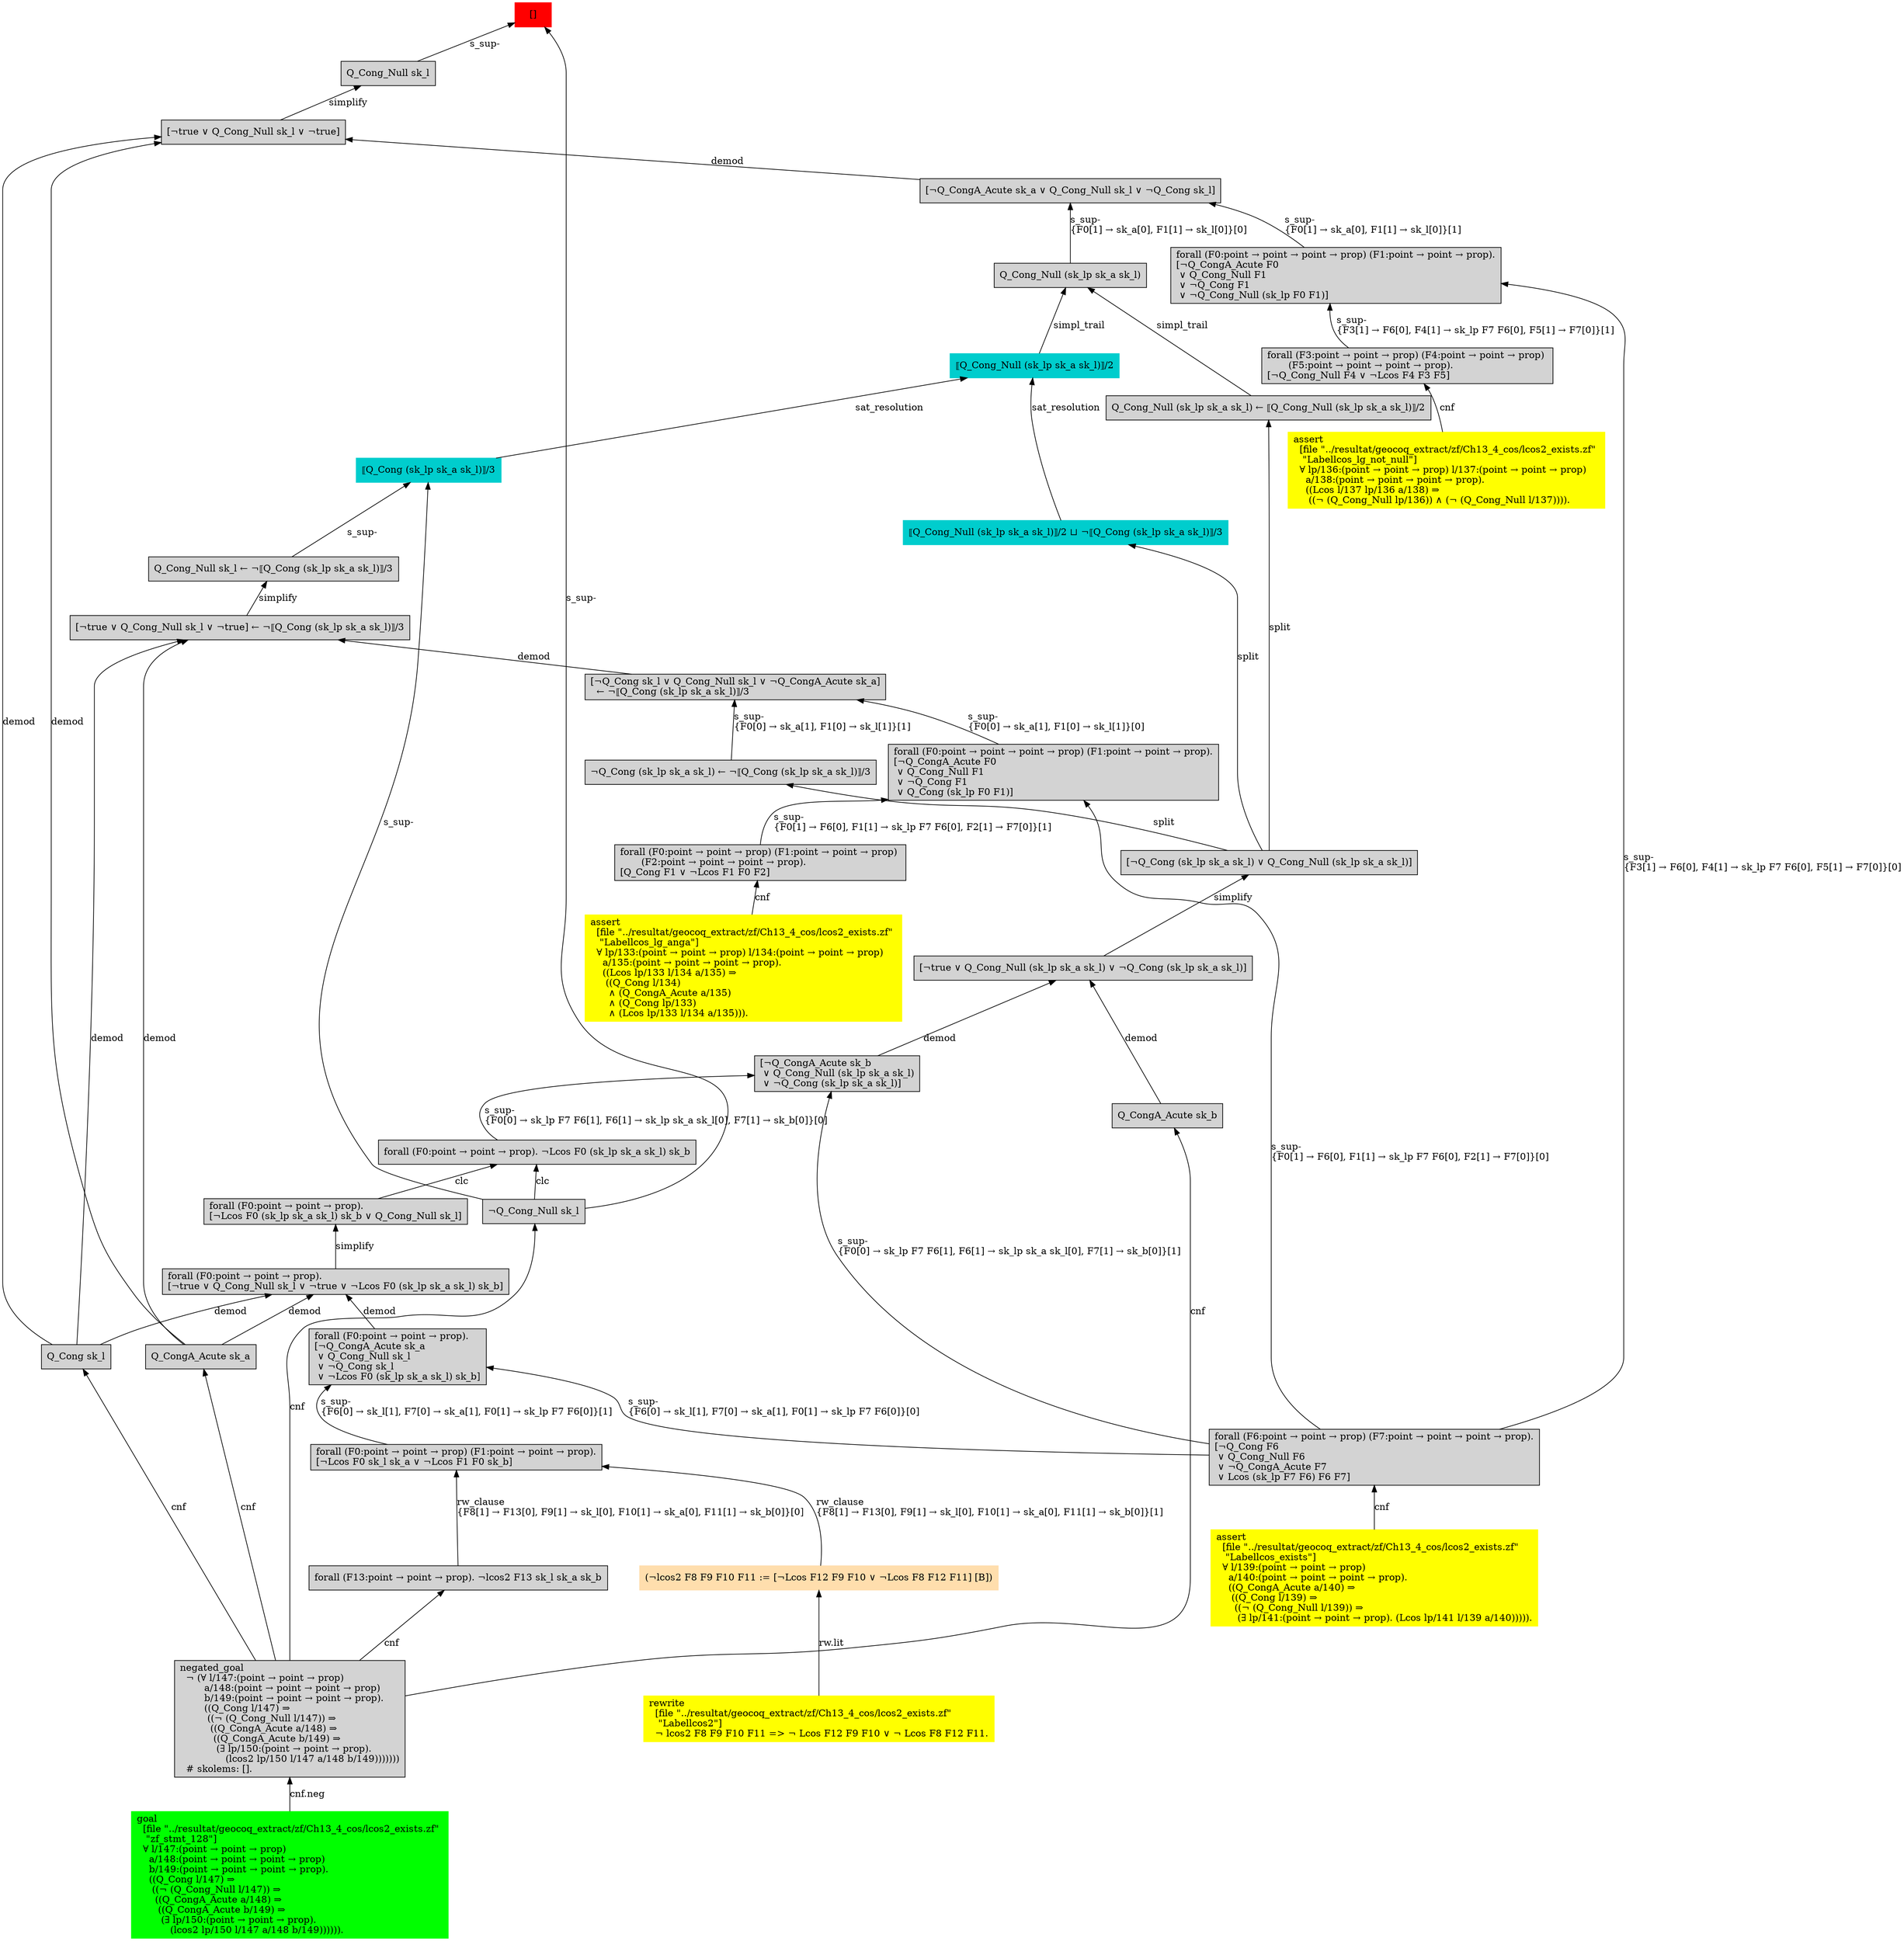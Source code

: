 digraph "unsat_graph" {
  vertex_0 [color=red, label="[]", shape=box, style=filled];
  vertex_0 -> vertex_1 [label="s_sup-\l", dir="back"];
  vertex_1 [shape=box, label="¬Q_Cong_Null sk_l\l", style=filled];
  vertex_1 -> vertex_2 [label="cnf", dir="back"];
  vertex_2 [shape=box, label="negated_goal\l  ¬ (∀ l/147:(point → point → prop) \l        a/148:(point → point → point → prop) \l        b/149:(point → point → point → prop).\l        ((Q_Cong l/147) ⇒\l         ((¬ (Q_Cong_Null l/147)) ⇒\l          ((Q_CongA_Acute a/148) ⇒\l           ((Q_CongA_Acute b/149) ⇒\l            (∃ lp/150:(point → point → prop).\l               (lcos2 lp/150 l/147 a/148 b/149)))))))\l  # skolems: [].\l", style=filled];
  vertex_2 -> vertex_3 [label="cnf.neg", dir="back"];
  vertex_3 [color=green, shape=box, label="goal\l  [file \"../resultat/geocoq_extract/zf/Ch13_4_cos/lcos2_exists.zf\" \l   \"zf_stmt_128\"]\l  ∀ l/147:(point → point → prop) \l    a/148:(point → point → point → prop) \l    b/149:(point → point → point → prop).\l    ((Q_Cong l/147) ⇒\l     ((¬ (Q_Cong_Null l/147)) ⇒\l      ((Q_CongA_Acute a/148) ⇒\l       ((Q_CongA_Acute b/149) ⇒\l        (∃ lp/150:(point → point → prop).\l           (lcos2 lp/150 l/147 a/148 b/149)))))).\l", style=filled];
  vertex_0 -> vertex_4 [label="s_sup-\l", dir="back"];
  vertex_4 [shape=box, label="Q_Cong_Null sk_l\l", style=filled];
  vertex_4 -> vertex_5 [label="simplify", dir="back"];
  vertex_5 [shape=box, label="[¬true ∨ Q_Cong_Null sk_l ∨ ¬true]\l", style=filled];
  vertex_5 -> vertex_6 [label="demod", dir="back"];
  vertex_6 [shape=box, label="Q_Cong sk_l\l", style=filled];
  vertex_6 -> vertex_2 [label="cnf", dir="back"];
  vertex_5 -> vertex_7 [label="demod", dir="back"];
  vertex_7 [shape=box, label="Q_CongA_Acute sk_a\l", style=filled];
  vertex_7 -> vertex_2 [label="cnf", dir="back"];
  vertex_5 -> vertex_8 [label="demod", dir="back"];
  vertex_8 [shape=box, label="[¬Q_CongA_Acute sk_a ∨ Q_Cong_Null sk_l ∨ ¬Q_Cong sk_l]\l", style=filled];
  vertex_8 -> vertex_9 [label="s_sup-\l\{F0[1] → sk_a[0], F1[1] → sk_l[0]\}[1]\l", dir="back"];
  vertex_9 [shape=box, label="forall (F0:point → point → point → prop) (F1:point → point → prop).\l[¬Q_CongA_Acute F0\l ∨ Q_Cong_Null F1\l ∨ ¬Q_Cong F1\l ∨ ¬Q_Cong_Null (sk_lp F0 F1)]\l", style=filled];
  vertex_9 -> vertex_10 [label="s_sup-\l\{F3[1] → F6[0], F4[1] → sk_lp F7 F6[0], F5[1] → F7[0]\}[1]\l", dir="back"];
  vertex_10 [shape=box, label="forall (F3:point → point → prop) (F4:point → point → prop) \l       (F5:point → point → point → prop).\l[¬Q_Cong_Null F4 ∨ ¬Lcos F4 F3 F5]\l", style=filled];
  vertex_10 -> vertex_11 [label="cnf", dir="back"];
  vertex_11 [color=yellow, shape=box, label="assert\l  [file \"../resultat/geocoq_extract/zf/Ch13_4_cos/lcos2_exists.zf\" \l   \"Labellcos_lg_not_null\"]\l  ∀ lp/136:(point → point → prop) l/137:(point → point → prop) \l    a/138:(point → point → point → prop).\l    ((Lcos l/137 lp/136 a/138) ⇒\l     ((¬ (Q_Cong_Null lp/136)) ∧ (¬ (Q_Cong_Null l/137)))).\l", style=filled];
  vertex_9 -> vertex_12 [label="s_sup-\l\{F3[1] → F6[0], F4[1] → sk_lp F7 F6[0], F5[1] → F7[0]\}[0]\l", dir="back"];
  vertex_12 [shape=box, label="forall (F6:point → point → prop) (F7:point → point → point → prop).\l[¬Q_Cong F6\l ∨ Q_Cong_Null F6\l ∨ ¬Q_CongA_Acute F7\l ∨ Lcos (sk_lp F7 F6) F6 F7]\l", style=filled];
  vertex_12 -> vertex_13 [label="cnf", dir="back"];
  vertex_13 [color=yellow, shape=box, label="assert\l  [file \"../resultat/geocoq_extract/zf/Ch13_4_cos/lcos2_exists.zf\" \l   \"Labellcos_exists\"]\l  ∀ l/139:(point → point → prop) \l    a/140:(point → point → point → prop).\l    ((Q_CongA_Acute a/140) ⇒\l     ((Q_Cong l/139) ⇒\l      ((¬ (Q_Cong_Null l/139)) ⇒\l       (∃ lp/141:(point → point → prop). (Lcos lp/141 l/139 a/140))))).\l", style=filled];
  vertex_8 -> vertex_14 [label="s_sup-\l\{F0[1] → sk_a[0], F1[1] → sk_l[0]\}[0]\l", dir="back"];
  vertex_14 [shape=box, label="Q_Cong_Null (sk_lp sk_a sk_l)\l", style=filled];
  vertex_14 -> vertex_15 [label="simpl_trail", dir="back"];
  vertex_15 [color=cyan3, shape=box, label="⟦Q_Cong_Null (sk_lp sk_a sk_l)⟧/2\l", style=filled];
  vertex_15 -> vertex_16 [label="sat_resolution", dir="back"];
  vertex_16 [color=cyan3, shape=box, label="⟦Q_Cong (sk_lp sk_a sk_l)⟧/3\l", style=filled];
  vertex_16 -> vertex_1 [label="s_sup-\l", dir="back"];
  vertex_16 -> vertex_17 [label="s_sup-\l", dir="back"];
  vertex_17 [shape=box, label="Q_Cong_Null sk_l ← ¬⟦Q_Cong (sk_lp sk_a sk_l)⟧/3\l", style=filled];
  vertex_17 -> vertex_18 [label="simplify", dir="back"];
  vertex_18 [shape=box, label="[¬true ∨ Q_Cong_Null sk_l ∨ ¬true] ← ¬⟦Q_Cong (sk_lp sk_a sk_l)⟧/3\l", style=filled];
  vertex_18 -> vertex_7 [label="demod", dir="back"];
  vertex_18 -> vertex_6 [label="demod", dir="back"];
  vertex_18 -> vertex_19 [label="demod", dir="back"];
  vertex_19 [shape=box, label="[¬Q_Cong sk_l ∨ Q_Cong_Null sk_l ∨ ¬Q_CongA_Acute sk_a]\l  ← ¬⟦Q_Cong (sk_lp sk_a sk_l)⟧/3\l", style=filled];
  vertex_19 -> vertex_20 [label="s_sup-\l\{F0[0] → sk_a[1], F1[0] → sk_l[1]\}[1]\l", dir="back"];
  vertex_20 [shape=box, label="¬Q_Cong (sk_lp sk_a sk_l) ← ¬⟦Q_Cong (sk_lp sk_a sk_l)⟧/3\l", style=filled];
  vertex_20 -> vertex_21 [label="split", dir="back"];
  vertex_21 [shape=box, label="[¬Q_Cong (sk_lp sk_a sk_l) ∨ Q_Cong_Null (sk_lp sk_a sk_l)]\l", style=filled];
  vertex_21 -> vertex_22 [label="simplify", dir="back"];
  vertex_22 [shape=box, label="[¬true ∨ Q_Cong_Null (sk_lp sk_a sk_l) ∨ ¬Q_Cong (sk_lp sk_a sk_l)]\l", style=filled];
  vertex_22 -> vertex_23 [label="demod", dir="back"];
  vertex_23 [shape=box, label="Q_CongA_Acute sk_b\l", style=filled];
  vertex_23 -> vertex_2 [label="cnf", dir="back"];
  vertex_22 -> vertex_24 [label="demod", dir="back"];
  vertex_24 [shape=box, label="[¬Q_CongA_Acute sk_b\l ∨ Q_Cong_Null (sk_lp sk_a sk_l)\l ∨ ¬Q_Cong (sk_lp sk_a sk_l)]\l", style=filled];
  vertex_24 -> vertex_25 [label="s_sup-\l\{F0[0] → sk_lp F7 F6[1], F6[1] → sk_lp sk_a sk_l[0], F7[1] → sk_b[0]\}[0]\l", dir="back"];
  vertex_25 [shape=box, label="forall (F0:point → point → prop). ¬Lcos F0 (sk_lp sk_a sk_l) sk_b\l", style=filled];
  vertex_25 -> vertex_1 [label="clc", dir="back"];
  vertex_25 -> vertex_26 [label="clc", dir="back"];
  vertex_26 [shape=box, label="forall (F0:point → point → prop).\l[¬Lcos F0 (sk_lp sk_a sk_l) sk_b ∨ Q_Cong_Null sk_l]\l", style=filled];
  vertex_26 -> vertex_27 [label="simplify", dir="back"];
  vertex_27 [shape=box, label="forall (F0:point → point → prop).\l[¬true ∨ Q_Cong_Null sk_l ∨ ¬true ∨ ¬Lcos F0 (sk_lp sk_a sk_l) sk_b]\l", style=filled];
  vertex_27 -> vertex_6 [label="demod", dir="back"];
  vertex_27 -> vertex_7 [label="demod", dir="back"];
  vertex_27 -> vertex_28 [label="demod", dir="back"];
  vertex_28 [shape=box, label="forall (F0:point → point → prop).\l[¬Q_CongA_Acute sk_a\l ∨ Q_Cong_Null sk_l\l ∨ ¬Q_Cong sk_l\l ∨ ¬Lcos F0 (sk_lp sk_a sk_l) sk_b]\l", style=filled];
  vertex_28 -> vertex_29 [label="s_sup-\l\{F6[0] → sk_l[1], F7[0] → sk_a[1], F0[1] → sk_lp F7 F6[0]\}[1]\l", dir="back"];
  vertex_29 [shape=box, label="forall (F0:point → point → prop) (F1:point → point → prop).\l[¬Lcos F0 sk_l sk_a ∨ ¬Lcos F1 F0 sk_b]\l", style=filled];
  vertex_29 -> vertex_30 [label="rw_clause\l\{F8[1] → F13[0], F9[1] → sk_l[0], F10[1] → sk_a[0], F11[1] → sk_b[0]\}[1]\l", dir="back"];
  vertex_30 [color=navajowhite, shape=box, label="(¬lcos2 F8 F9 F10 F11 := [¬Lcos F12 F9 F10 ∨ ¬Lcos F8 F12 F11] [B])\l", style=filled];
  vertex_30 -> vertex_31 [label="rw.lit", dir="back"];
  vertex_31 [color=yellow, shape=box, label="rewrite\l  [file \"../resultat/geocoq_extract/zf/Ch13_4_cos/lcos2_exists.zf\" \l   \"Labellcos2\"]\l  ¬ lcos2 F8 F9 F10 F11 =\> ¬ Lcos F12 F9 F10 ∨ ¬ Lcos F8 F12 F11.\l", style=filled];
  vertex_29 -> vertex_32 [label="rw_clause\l\{F8[1] → F13[0], F9[1] → sk_l[0], F10[1] → sk_a[0], F11[1] → sk_b[0]\}[0]\l", dir="back"];
  vertex_32 [shape=box, label="forall (F13:point → point → prop). ¬lcos2 F13 sk_l sk_a sk_b\l", style=filled];
  vertex_32 -> vertex_2 [label="cnf", dir="back"];
  vertex_28 -> vertex_12 [label="s_sup-\l\{F6[0] → sk_l[1], F7[0] → sk_a[1], F0[1] → sk_lp F7 F6[0]\}[0]\l", dir="back"];
  vertex_24 -> vertex_12 [label="s_sup-\l\{F0[0] → sk_lp F7 F6[1], F6[1] → sk_lp sk_a sk_l[0], F7[1] → sk_b[0]\}[1]\l", dir="back"];
  vertex_19 -> vertex_33 [label="s_sup-\l\{F0[0] → sk_a[1], F1[0] → sk_l[1]\}[0]\l", dir="back"];
  vertex_33 [shape=box, label="forall (F0:point → point → point → prop) (F1:point → point → prop).\l[¬Q_CongA_Acute F0\l ∨ Q_Cong_Null F1\l ∨ ¬Q_Cong F1\l ∨ Q_Cong (sk_lp F0 F1)]\l", style=filled];
  vertex_33 -> vertex_34 [label="s_sup-\l\{F0[1] → F6[0], F1[1] → sk_lp F7 F6[0], F2[1] → F7[0]\}[1]\l", dir="back"];
  vertex_34 [shape=box, label="forall (F0:point → point → prop) (F1:point → point → prop) \l       (F2:point → point → point → prop).\l[Q_Cong F1 ∨ ¬Lcos F1 F0 F2]\l", style=filled];
  vertex_34 -> vertex_35 [label="cnf", dir="back"];
  vertex_35 [color=yellow, shape=box, label="assert\l  [file \"../resultat/geocoq_extract/zf/Ch13_4_cos/lcos2_exists.zf\" \l   \"Labellcos_lg_anga\"]\l  ∀ lp/133:(point → point → prop) l/134:(point → point → prop) \l    a/135:(point → point → point → prop).\l    ((Lcos lp/133 l/134 a/135) ⇒\l     ((Q_Cong l/134)\l      ∧ (Q_CongA_Acute a/135)\l      ∧ (Q_Cong lp/133)\l      ∧ (Lcos lp/133 l/134 a/135))).\l", style=filled];
  vertex_33 -> vertex_12 [label="s_sup-\l\{F0[1] → F6[0], F1[1] → sk_lp F7 F6[0], F2[1] → F7[0]\}[0]\l", dir="back"];
  vertex_15 -> vertex_36 [label="sat_resolution", dir="back"];
  vertex_36 [color=cyan3, shape=box, label="⟦Q_Cong_Null (sk_lp sk_a sk_l)⟧/2 ⊔ ¬⟦Q_Cong (sk_lp sk_a sk_l)⟧/3\l", style=filled];
  vertex_36 -> vertex_21 [label="split", dir="back"];
  vertex_14 -> vertex_37 [label="simpl_trail", dir="back"];
  vertex_37 [shape=box, label="Q_Cong_Null (sk_lp sk_a sk_l) ← ⟦Q_Cong_Null (sk_lp sk_a sk_l)⟧/2\l", style=filled];
  vertex_37 -> vertex_21 [label="split", dir="back"];
  }


